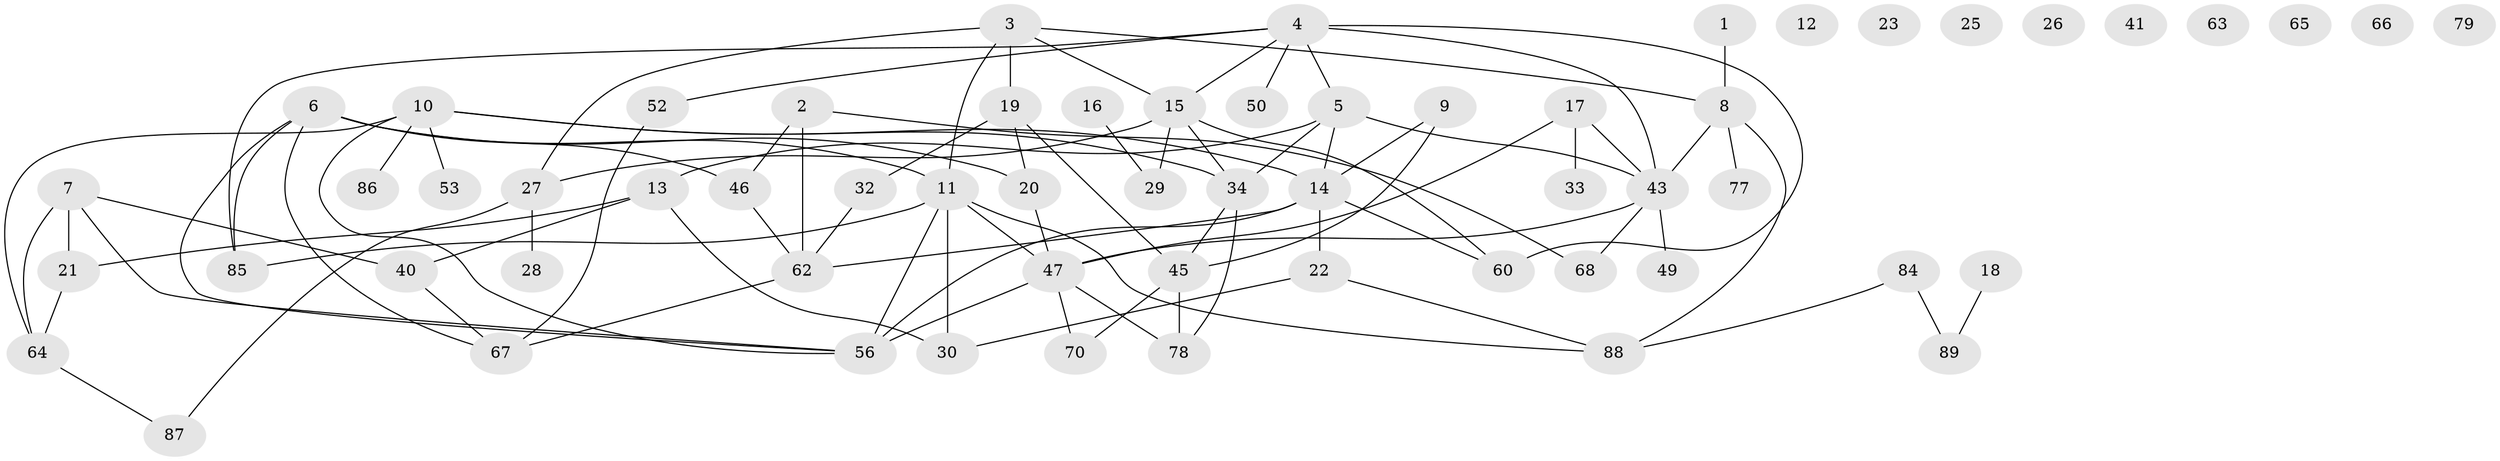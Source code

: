 // original degree distribution, {1: 0.17777777777777778, 5: 0.06666666666666667, 6: 0.07777777777777778, 4: 0.15555555555555556, 2: 0.25555555555555554, 3: 0.17777777777777778, 0: 0.08888888888888889}
// Generated by graph-tools (version 1.1) at 2025/41/03/06/25 10:41:20]
// undirected, 61 vertices, 89 edges
graph export_dot {
graph [start="1"]
  node [color=gray90,style=filled];
  1;
  2 [super="+42"];
  3 [super="+24"];
  4 [super="+37"];
  5;
  6 [super="+73"];
  7 [super="+55"];
  8 [super="+80"];
  9;
  10 [super="+35"];
  11 [super="+39"];
  12;
  13 [super="+61"];
  14 [super="+57"];
  15 [super="+83"];
  16;
  17 [super="+81"];
  18;
  19 [super="+31"];
  20;
  21 [super="+36"];
  22 [super="+51"];
  23;
  25 [super="+82"];
  26;
  27 [super="+38"];
  28;
  29 [super="+54"];
  30;
  32;
  33;
  34 [super="+71"];
  40 [super="+48"];
  41;
  43 [super="+44"];
  45 [super="+74"];
  46;
  47 [super="+69"];
  49;
  50 [super="+72"];
  52 [super="+59"];
  53;
  56 [super="+58"];
  60;
  62 [super="+75"];
  63;
  64 [super="+76"];
  65;
  66;
  67;
  68;
  70;
  77;
  78;
  79;
  84;
  85 [super="+90"];
  86;
  87;
  88;
  89;
  1 -- 8;
  2 -- 46;
  2 -- 68;
  2 -- 62;
  3 -- 11;
  3 -- 8;
  3 -- 19;
  3 -- 27;
  3 -- 15;
  4 -- 5 [weight=2];
  4 -- 60;
  4 -- 85;
  4 -- 50;
  4 -- 15;
  4 -- 43;
  4 -- 52;
  5 -- 43;
  5 -- 34;
  5 -- 14;
  5 -- 13;
  6 -- 46;
  6 -- 11;
  6 -- 67;
  6 -- 20;
  6 -- 85;
  6 -- 56;
  7 -- 56;
  7 -- 40;
  7 -- 21;
  7 -- 64;
  8 -- 88;
  8 -- 77;
  8 -- 43;
  9 -- 45;
  9 -- 14;
  10 -- 14;
  10 -- 86;
  10 -- 34;
  10 -- 56;
  10 -- 64;
  10 -- 53;
  11 -- 88;
  11 -- 56;
  11 -- 30;
  11 -- 85;
  11 -- 47;
  13 -- 21;
  13 -- 40;
  13 -- 30;
  14 -- 22;
  14 -- 60;
  14 -- 62;
  14 -- 56;
  15 -- 27;
  15 -- 29;
  15 -- 60;
  15 -- 34;
  16 -- 29;
  17 -- 33;
  17 -- 43;
  17 -- 47;
  18 -- 89;
  19 -- 45;
  19 -- 32;
  19 -- 20;
  20 -- 47;
  21 -- 64;
  22 -- 88;
  22 -- 30;
  27 -- 87;
  27 -- 28;
  32 -- 62;
  34 -- 45;
  34 -- 78;
  40 -- 67;
  43 -- 68;
  43 -- 49;
  43 -- 47;
  45 -- 70;
  45 -- 78;
  46 -- 62;
  47 -- 70;
  47 -- 56;
  47 -- 78;
  52 -- 67;
  62 -- 67;
  64 -- 87;
  84 -- 88;
  84 -- 89;
}
